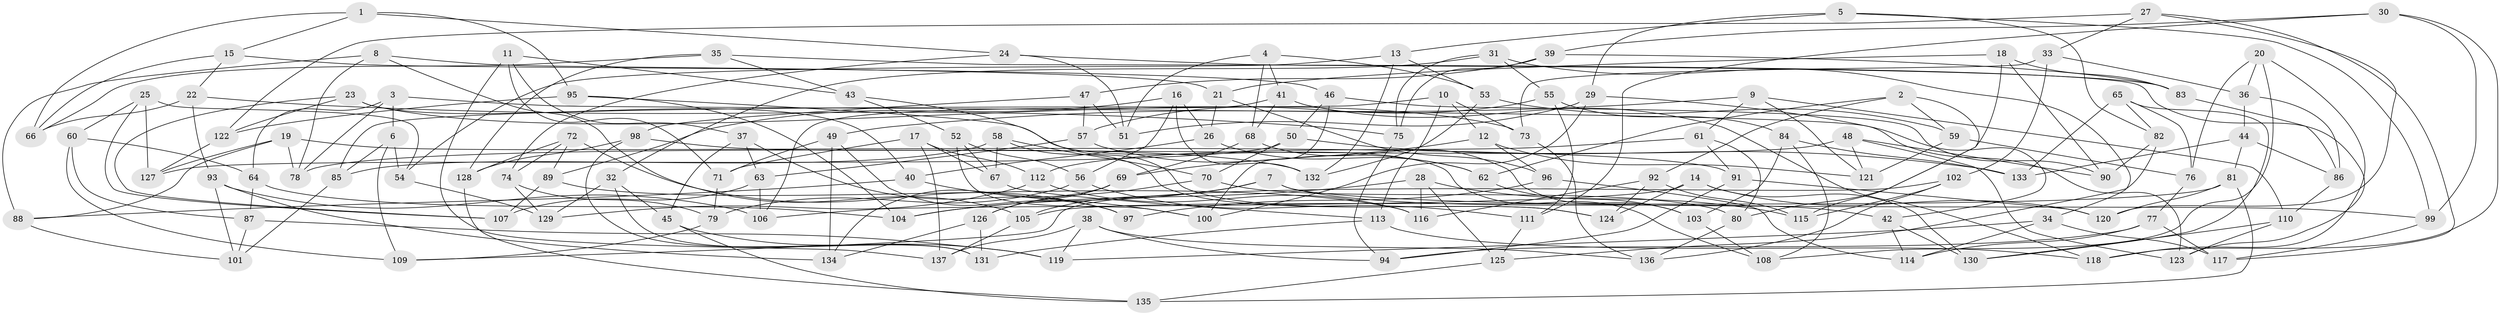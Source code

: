 // Generated by graph-tools (version 1.1) at 2025/03/03/09/25 03:03:00]
// undirected, 137 vertices, 274 edges
graph export_dot {
graph [start="1"]
  node [color=gray90,style=filled];
  1;
  2;
  3;
  4;
  5;
  6;
  7;
  8;
  9;
  10;
  11;
  12;
  13;
  14;
  15;
  16;
  17;
  18;
  19;
  20;
  21;
  22;
  23;
  24;
  25;
  26;
  27;
  28;
  29;
  30;
  31;
  32;
  33;
  34;
  35;
  36;
  37;
  38;
  39;
  40;
  41;
  42;
  43;
  44;
  45;
  46;
  47;
  48;
  49;
  50;
  51;
  52;
  53;
  54;
  55;
  56;
  57;
  58;
  59;
  60;
  61;
  62;
  63;
  64;
  65;
  66;
  67;
  68;
  69;
  70;
  71;
  72;
  73;
  74;
  75;
  76;
  77;
  78;
  79;
  80;
  81;
  82;
  83;
  84;
  85;
  86;
  87;
  88;
  89;
  90;
  91;
  92;
  93;
  94;
  95;
  96;
  97;
  98;
  99;
  100;
  101;
  102;
  103;
  104;
  105;
  106;
  107;
  108;
  109;
  110;
  111;
  112;
  113;
  114;
  115;
  116;
  117;
  118;
  119;
  120;
  121;
  122;
  123;
  124;
  125;
  126;
  127;
  128;
  129;
  130;
  131;
  132;
  133;
  134;
  135;
  136;
  137;
  1 -- 66;
  1 -- 24;
  1 -- 95;
  1 -- 15;
  2 -- 92;
  2 -- 115;
  2 -- 62;
  2 -- 59;
  3 -- 78;
  3 -- 6;
  3 -- 123;
  3 -- 64;
  4 -- 41;
  4 -- 68;
  4 -- 51;
  4 -- 53;
  5 -- 13;
  5 -- 99;
  5 -- 82;
  5 -- 29;
  6 -- 85;
  6 -- 109;
  6 -- 54;
  7 -- 42;
  7 -- 104;
  7 -- 105;
  7 -- 99;
  8 -- 105;
  8 -- 78;
  8 -- 88;
  8 -- 21;
  9 -- 110;
  9 -- 61;
  9 -- 49;
  9 -- 121;
  10 -- 73;
  10 -- 113;
  10 -- 85;
  10 -- 12;
  11 -- 71;
  11 -- 37;
  11 -- 137;
  11 -- 43;
  12 -- 96;
  12 -- 121;
  12 -- 69;
  13 -- 53;
  13 -- 54;
  13 -- 132;
  14 -- 120;
  14 -- 106;
  14 -- 130;
  14 -- 124;
  15 -- 22;
  15 -- 46;
  15 -- 66;
  16 -- 89;
  16 -- 132;
  16 -- 56;
  16 -- 26;
  17 -- 112;
  17 -- 67;
  17 -- 71;
  17 -- 137;
  18 -- 80;
  18 -- 83;
  18 -- 21;
  18 -- 90;
  19 -- 91;
  19 -- 88;
  19 -- 78;
  19 -- 127;
  20 -- 76;
  20 -- 36;
  20 -- 108;
  20 -- 118;
  21 -- 26;
  21 -- 96;
  22 -- 93;
  22 -- 66;
  22 -- 75;
  23 -- 122;
  23 -- 40;
  23 -- 107;
  23 -- 73;
  24 -- 74;
  24 -- 83;
  24 -- 51;
  25 -- 54;
  25 -- 60;
  25 -- 127;
  25 -- 107;
  26 -- 62;
  26 -- 40;
  27 -- 33;
  27 -- 120;
  27 -- 122;
  27 -- 117;
  28 -- 104;
  28 -- 115;
  28 -- 125;
  28 -- 116;
  29 -- 100;
  29 -- 51;
  29 -- 42;
  30 -- 118;
  30 -- 39;
  30 -- 99;
  30 -- 111;
  31 -- 34;
  31 -- 55;
  31 -- 32;
  31 -- 75;
  32 -- 45;
  32 -- 131;
  32 -- 129;
  33 -- 73;
  33 -- 102;
  33 -- 36;
  34 -- 114;
  34 -- 117;
  34 -- 119;
  35 -- 66;
  35 -- 128;
  35 -- 123;
  35 -- 43;
  36 -- 44;
  36 -- 86;
  37 -- 63;
  37 -- 45;
  37 -- 97;
  38 -- 119;
  38 -- 137;
  38 -- 94;
  38 -- 136;
  39 -- 47;
  39 -- 75;
  39 -- 83;
  40 -- 88;
  40 -- 100;
  41 -- 68;
  41 -- 106;
  41 -- 118;
  42 -- 130;
  42 -- 114;
  43 -- 52;
  43 -- 124;
  44 -- 86;
  44 -- 133;
  44 -- 81;
  45 -- 119;
  45 -- 135;
  46 -- 50;
  46 -- 90;
  46 -- 100;
  47 -- 98;
  47 -- 51;
  47 -- 57;
  48 -- 90;
  48 -- 121;
  48 -- 78;
  48 -- 123;
  49 -- 97;
  49 -- 134;
  49 -- 71;
  50 -- 70;
  50 -- 127;
  50 -- 133;
  52 -- 56;
  52 -- 67;
  52 -- 100;
  53 -- 59;
  53 -- 132;
  54 -- 129;
  55 -- 111;
  55 -- 57;
  55 -- 84;
  56 -- 79;
  56 -- 111;
  57 -- 63;
  57 -- 62;
  58 -- 124;
  58 -- 67;
  58 -- 85;
  58 -- 70;
  59 -- 121;
  59 -- 76;
  60 -- 87;
  60 -- 64;
  60 -- 109;
  61 -- 80;
  61 -- 91;
  61 -- 112;
  62 -- 103;
  63 -- 106;
  63 -- 107;
  64 -- 87;
  64 -- 104;
  65 -- 130;
  65 -- 82;
  65 -- 76;
  65 -- 133;
  67 -- 113;
  68 -- 103;
  68 -- 69;
  69 -- 126;
  69 -- 134;
  70 -- 126;
  70 -- 80;
  71 -- 79;
  72 -- 97;
  72 -- 128;
  72 -- 89;
  72 -- 74;
  73 -- 136;
  74 -- 129;
  74 -- 79;
  75 -- 94;
  76 -- 77;
  77 -- 117;
  77 -- 114;
  77 -- 94;
  79 -- 109;
  80 -- 136;
  81 -- 135;
  81 -- 105;
  81 -- 120;
  82 -- 90;
  82 -- 125;
  83 -- 86;
  84 -- 103;
  84 -- 133;
  84 -- 108;
  85 -- 101;
  86 -- 110;
  87 -- 101;
  87 -- 119;
  88 -- 101;
  89 -- 116;
  89 -- 107;
  91 -- 120;
  91 -- 94;
  92 -- 124;
  92 -- 116;
  92 -- 115;
  93 -- 106;
  93 -- 134;
  93 -- 101;
  95 -- 108;
  95 -- 104;
  95 -- 122;
  96 -- 97;
  96 -- 114;
  98 -- 132;
  98 -- 131;
  98 -- 128;
  99 -- 117;
  102 -- 115;
  102 -- 109;
  102 -- 136;
  103 -- 108;
  105 -- 137;
  110 -- 130;
  110 -- 123;
  111 -- 125;
  112 -- 116;
  112 -- 129;
  113 -- 118;
  113 -- 131;
  122 -- 127;
  125 -- 135;
  126 -- 134;
  126 -- 131;
  128 -- 135;
}
